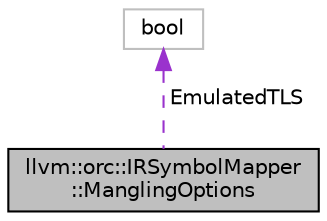 digraph "llvm::orc::IRSymbolMapper::ManglingOptions"
{
 // LATEX_PDF_SIZE
  bgcolor="transparent";
  edge [fontname="Helvetica",fontsize="10",labelfontname="Helvetica",labelfontsize="10"];
  node [fontname="Helvetica",fontsize="10",shape=record];
  Node1 [label="llvm::orc::IRSymbolMapper\l::ManglingOptions",height=0.2,width=0.4,color="black", fillcolor="grey75", style="filled", fontcolor="black",tooltip=" "];
  Node2 -> Node1 [dir="back",color="darkorchid3",fontsize="10",style="dashed",label=" EmulatedTLS" ,fontname="Helvetica"];
  Node2 [label="bool",height=0.2,width=0.4,color="grey75",tooltip=" "];
}
